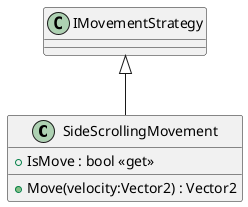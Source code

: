 @startuml
class SideScrollingMovement {
    + IsMove : bool <<get>>
    + Move(velocity:Vector2) : Vector2
}
IMovementStrategy <|-- SideScrollingMovement
@enduml
